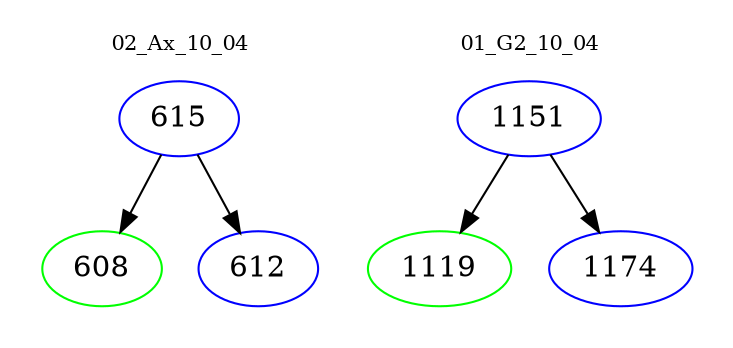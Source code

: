 digraph{
subgraph cluster_0 {
color = white
label = "02_Ax_10_04";
fontsize=10;
T0_615 [label="615", color="blue"]
T0_615 -> T0_608 [color="black"]
T0_608 [label="608", color="green"]
T0_615 -> T0_612 [color="black"]
T0_612 [label="612", color="blue"]
}
subgraph cluster_1 {
color = white
label = "01_G2_10_04";
fontsize=10;
T1_1151 [label="1151", color="blue"]
T1_1151 -> T1_1119 [color="black"]
T1_1119 [label="1119", color="green"]
T1_1151 -> T1_1174 [color="black"]
T1_1174 [label="1174", color="blue"]
}
}
